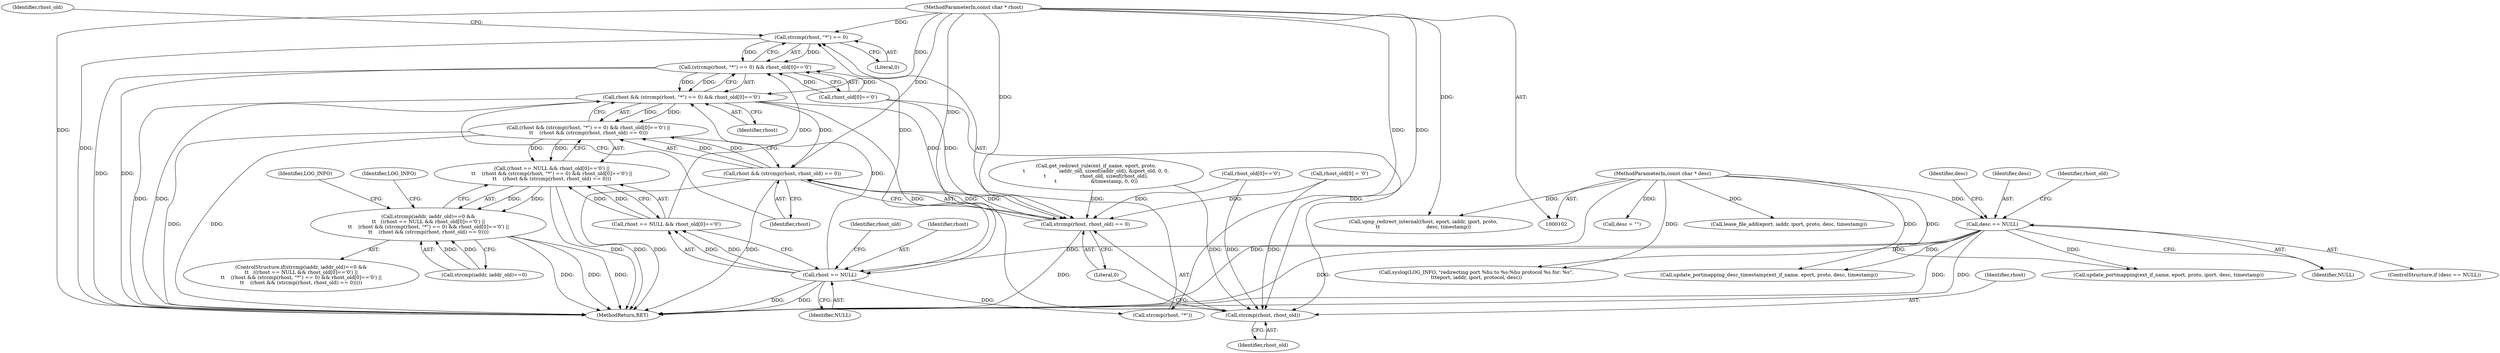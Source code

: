 digraph "0_miniupnp_f321c2066b96d18afa5158dfa2d2873a2957ef38@API" {
"1000214" [label="(Call,strcmp(rhost, \"*\") == 0)"];
"1000202" [label="(Call,rhost == NULL)"];
"1000103" [label="(MethodParameterIn,const char * rhost)"];
"1000157" [label="(Call,desc == NULL)"];
"1000108" [label="(MethodParameterIn,const char * desc)"];
"1000213" [label="(Call,(strcmp(rhost, \"*\") == 0) && rhost_old[0]=='\0')"];
"1000211" [label="(Call,rhost && (strcmp(rhost, \"*\") == 0) && rhost_old[0]=='\0')"];
"1000210" [label="(Call,(rhost && (strcmp(rhost, \"*\") == 0) && rhost_old[0]=='\0') ||\n\t\t    (rhost && (strcmp(rhost, rhost_old) == 0)))"];
"1000200" [label="(Call,(rhost == NULL && rhost_old[0]=='\0') ||\n\t\t    (rhost && (strcmp(rhost, \"*\") == 0) && rhost_old[0]=='\0') ||\n\t\t    (rhost && (strcmp(rhost, rhost_old) == 0)))"];
"1000194" [label="(Call,strcmp(iaddr, iaddr_old)==0 &&\n\t\t   ((rhost == NULL && rhost_old[0]=='\0') ||\n\t\t    (rhost && (strcmp(rhost, \"*\") == 0) && rhost_old[0]=='\0') ||\n\t\t    (rhost && (strcmp(rhost, rhost_old) == 0))))"];
"1000224" [label="(Call,rhost && (strcmp(rhost, rhost_old) == 0))"];
"1000226" [label="(Call,strcmp(rhost, rhost_old) == 0)"];
"1000227" [label="(Call,strcmp(rhost, rhost_old))"];
"1000108" [label="(MethodParameterIn,const char * desc)"];
"1000226" [label="(Call,strcmp(rhost, rhost_old) == 0)"];
"1000268" [label="(Call,update_portmapping_desc_timestamp(ext_if_name, eport, proto, desc, timestamp))"];
"1000219" [label="(Call,rhost_old[0]=='\0')"];
"1000204" [label="(Identifier,NULL)"];
"1000170" [label="(Call,get_redirect_rule(ext_if_name, eport, proto,\n\t                      iaddr_old, sizeof(iaddr_old), &iport_old, 0, 0,\n\t                      rhost_old, sizeof(rhost_old),\n\t                      &timestamp, 0, 0))"];
"1000163" [label="(Call,rhost_old[0] = '\0')"];
"1000221" [label="(Identifier,rhost_old)"];
"1000157" [label="(Call,desc == NULL)"];
"1000194" [label="(Call,strcmp(iaddr, iaddr_old)==0 &&\n\t\t   ((rhost == NULL && rhost_old[0]=='\0') ||\n\t\t    (rhost && (strcmp(rhost, \"*\") == 0) && rhost_old[0]=='\0') ||\n\t\t    (rhost && (strcmp(rhost, rhost_old) == 0))))"];
"1000225" [label="(Identifier,rhost)"];
"1000212" [label="(Identifier,rhost)"];
"1000205" [label="(Call,rhost_old[0]=='\0')"];
"1000213" [label="(Call,(strcmp(rhost, \"*\") == 0) && rhost_old[0]=='\0')"];
"1000207" [label="(Identifier,rhost_old)"];
"1000193" [label="(ControlStructure,if(strcmp(iaddr, iaddr_old)==0 &&\n\t\t   ((rhost == NULL && rhost_old[0]=='\0') ||\n\t\t    (rhost && (strcmp(rhost, \"*\") == 0) && rhost_old[0]=='\0') ||\n\t\t    (rhost && (strcmp(rhost, rhost_old) == 0)))))"];
"1000230" [label="(Literal,0)"];
"1000156" [label="(ControlStructure,if (desc == NULL))"];
"1000257" [label="(Call,update_portmapping(ext_if_name, eport, proto, iport, desc, timestamp))"];
"1000211" [label="(Call,rhost && (strcmp(rhost, \"*\") == 0) && rhost_old[0]=='\0')"];
"1000227" [label="(Call,strcmp(rhost, rhost_old))"];
"1000200" [label="(Call,(rhost == NULL && rhost_old[0]=='\0') ||\n\t\t    (rhost && (strcmp(rhost, \"*\") == 0) && rhost_old[0]=='\0') ||\n\t\t    (rhost && (strcmp(rhost, rhost_old) == 0)))"];
"1000159" [label="(Identifier,NULL)"];
"1000282" [label="(Call,lease_file_add(eport, iaddr, iport, proto, desc, timestamp))"];
"1000165" [label="(Identifier,rhost_old)"];
"1000294" [label="(Identifier,LOG_INFO)"];
"1000224" [label="(Call,rhost && (strcmp(rhost, rhost_old) == 0))"];
"1000352" [label="(MethodReturn,RET)"];
"1000335" [label="(Call,syslog(LOG_INFO, \"redirecting port %hu to %s:%hu protocol %s for: %s\",\n\t\t\teport, iaddr, iport, protocol, desc))"];
"1000161" [label="(Identifier,desc)"];
"1000344" [label="(Call,upnp_redirect_internal(rhost, eport, iaddr, iport, proto,\n\t\t                              desc, timestamp))"];
"1000158" [label="(Identifier,desc)"];
"1000210" [label="(Call,(rhost && (strcmp(rhost, \"*\") == 0) && rhost_old[0]=='\0') ||\n\t\t    (rhost && (strcmp(rhost, rhost_old) == 0)))"];
"1000195" [label="(Call,strcmp(iaddr, iaddr_old)==0)"];
"1000228" [label="(Identifier,rhost)"];
"1000218" [label="(Literal,0)"];
"1000214" [label="(Call,strcmp(rhost, \"*\") == 0)"];
"1000201" [label="(Call,rhost == NULL && rhost_old[0]=='\0')"];
"1000203" [label="(Identifier,rhost)"];
"1000233" [label="(Identifier,LOG_INFO)"];
"1000202" [label="(Call,rhost == NULL)"];
"1000103" [label="(MethodParameterIn,const char * rhost)"];
"1000160" [label="(Call,desc = \"\")"];
"1000215" [label="(Call,strcmp(rhost, \"*\"))"];
"1000229" [label="(Identifier,rhost_old)"];
"1000214" -> "1000213"  [label="AST: "];
"1000214" -> "1000218"  [label="CFG: "];
"1000215" -> "1000214"  [label="AST: "];
"1000218" -> "1000214"  [label="AST: "];
"1000221" -> "1000214"  [label="CFG: "];
"1000213" -> "1000214"  [label="CFG: "];
"1000214" -> "1000352"  [label="DDG: "];
"1000214" -> "1000213"  [label="DDG: "];
"1000214" -> "1000213"  [label="DDG: "];
"1000202" -> "1000214"  [label="DDG: "];
"1000103" -> "1000214"  [label="DDG: "];
"1000202" -> "1000201"  [label="AST: "];
"1000202" -> "1000204"  [label="CFG: "];
"1000203" -> "1000202"  [label="AST: "];
"1000204" -> "1000202"  [label="AST: "];
"1000207" -> "1000202"  [label="CFG: "];
"1000201" -> "1000202"  [label="CFG: "];
"1000202" -> "1000352"  [label="DDG: "];
"1000202" -> "1000352"  [label="DDG: "];
"1000202" -> "1000201"  [label="DDG: "];
"1000202" -> "1000201"  [label="DDG: "];
"1000103" -> "1000202"  [label="DDG: "];
"1000157" -> "1000202"  [label="DDG: "];
"1000202" -> "1000211"  [label="DDG: "];
"1000202" -> "1000215"  [label="DDG: "];
"1000103" -> "1000102"  [label="AST: "];
"1000103" -> "1000352"  [label="DDG: "];
"1000103" -> "1000211"  [label="DDG: "];
"1000103" -> "1000215"  [label="DDG: "];
"1000103" -> "1000224"  [label="DDG: "];
"1000103" -> "1000226"  [label="DDG: "];
"1000103" -> "1000227"  [label="DDG: "];
"1000103" -> "1000344"  [label="DDG: "];
"1000157" -> "1000156"  [label="AST: "];
"1000157" -> "1000159"  [label="CFG: "];
"1000158" -> "1000157"  [label="AST: "];
"1000159" -> "1000157"  [label="AST: "];
"1000161" -> "1000157"  [label="CFG: "];
"1000165" -> "1000157"  [label="CFG: "];
"1000157" -> "1000352"  [label="DDG: "];
"1000157" -> "1000352"  [label="DDG: "];
"1000157" -> "1000352"  [label="DDG: "];
"1000108" -> "1000157"  [label="DDG: "];
"1000157" -> "1000257"  [label="DDG: "];
"1000157" -> "1000268"  [label="DDG: "];
"1000157" -> "1000335"  [label="DDG: "];
"1000108" -> "1000102"  [label="AST: "];
"1000108" -> "1000352"  [label="DDG: "];
"1000108" -> "1000160"  [label="DDG: "];
"1000108" -> "1000257"  [label="DDG: "];
"1000108" -> "1000268"  [label="DDG: "];
"1000108" -> "1000282"  [label="DDG: "];
"1000108" -> "1000335"  [label="DDG: "];
"1000108" -> "1000344"  [label="DDG: "];
"1000213" -> "1000211"  [label="AST: "];
"1000213" -> "1000219"  [label="CFG: "];
"1000219" -> "1000213"  [label="AST: "];
"1000211" -> "1000213"  [label="CFG: "];
"1000213" -> "1000352"  [label="DDG: "];
"1000213" -> "1000352"  [label="DDG: "];
"1000213" -> "1000211"  [label="DDG: "];
"1000213" -> "1000211"  [label="DDG: "];
"1000219" -> "1000213"  [label="DDG: "];
"1000219" -> "1000213"  [label="DDG: "];
"1000201" -> "1000213"  [label="DDG: "];
"1000211" -> "1000210"  [label="AST: "];
"1000211" -> "1000212"  [label="CFG: "];
"1000212" -> "1000211"  [label="AST: "];
"1000225" -> "1000211"  [label="CFG: "];
"1000210" -> "1000211"  [label="CFG: "];
"1000211" -> "1000352"  [label="DDG: "];
"1000211" -> "1000352"  [label="DDG: "];
"1000211" -> "1000210"  [label="DDG: "];
"1000211" -> "1000210"  [label="DDG: "];
"1000211" -> "1000224"  [label="DDG: "];
"1000211" -> "1000226"  [label="DDG: "];
"1000211" -> "1000227"  [label="DDG: "];
"1000210" -> "1000200"  [label="AST: "];
"1000210" -> "1000224"  [label="CFG: "];
"1000224" -> "1000210"  [label="AST: "];
"1000200" -> "1000210"  [label="CFG: "];
"1000210" -> "1000352"  [label="DDG: "];
"1000210" -> "1000352"  [label="DDG: "];
"1000210" -> "1000200"  [label="DDG: "];
"1000210" -> "1000200"  [label="DDG: "];
"1000224" -> "1000210"  [label="DDG: "];
"1000224" -> "1000210"  [label="DDG: "];
"1000200" -> "1000194"  [label="AST: "];
"1000200" -> "1000201"  [label="CFG: "];
"1000201" -> "1000200"  [label="AST: "];
"1000194" -> "1000200"  [label="CFG: "];
"1000200" -> "1000352"  [label="DDG: "];
"1000200" -> "1000352"  [label="DDG: "];
"1000200" -> "1000194"  [label="DDG: "];
"1000200" -> "1000194"  [label="DDG: "];
"1000201" -> "1000200"  [label="DDG: "];
"1000201" -> "1000200"  [label="DDG: "];
"1000194" -> "1000193"  [label="AST: "];
"1000194" -> "1000195"  [label="CFG: "];
"1000195" -> "1000194"  [label="AST: "];
"1000233" -> "1000194"  [label="CFG: "];
"1000294" -> "1000194"  [label="CFG: "];
"1000194" -> "1000352"  [label="DDG: "];
"1000194" -> "1000352"  [label="DDG: "];
"1000194" -> "1000352"  [label="DDG: "];
"1000195" -> "1000194"  [label="DDG: "];
"1000195" -> "1000194"  [label="DDG: "];
"1000224" -> "1000225"  [label="CFG: "];
"1000224" -> "1000226"  [label="CFG: "];
"1000225" -> "1000224"  [label="AST: "];
"1000226" -> "1000224"  [label="AST: "];
"1000224" -> "1000352"  [label="DDG: "];
"1000224" -> "1000352"  [label="DDG: "];
"1000226" -> "1000224"  [label="DDG: "];
"1000226" -> "1000224"  [label="DDG: "];
"1000226" -> "1000230"  [label="CFG: "];
"1000227" -> "1000226"  [label="AST: "];
"1000230" -> "1000226"  [label="AST: "];
"1000226" -> "1000352"  [label="DDG: "];
"1000163" -> "1000226"  [label="DDG: "];
"1000205" -> "1000226"  [label="DDG: "];
"1000170" -> "1000226"  [label="DDG: "];
"1000219" -> "1000226"  [label="DDG: "];
"1000227" -> "1000229"  [label="CFG: "];
"1000228" -> "1000227"  [label="AST: "];
"1000229" -> "1000227"  [label="AST: "];
"1000230" -> "1000227"  [label="CFG: "];
"1000163" -> "1000227"  [label="DDG: "];
"1000205" -> "1000227"  [label="DDG: "];
"1000170" -> "1000227"  [label="DDG: "];
"1000219" -> "1000227"  [label="DDG: "];
}
